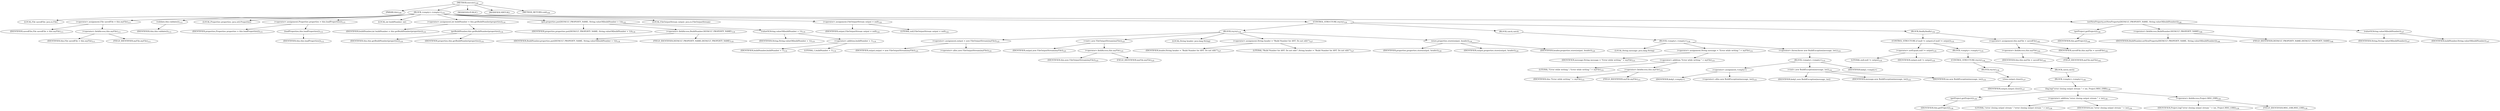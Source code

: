 digraph "execute" {  
"47" [label = <(METHOD,execute)<SUB>109</SUB>> ]
"4" [label = <(PARAM,this)<SUB>109</SUB>> ]
"48" [label = <(BLOCK,&lt;empty&gt;,&lt;empty&gt;)<SUB>110</SUB>> ]
"49" [label = <(LOCAL,File savedFile: java.io.File)> ]
"50" [label = <(&lt;operator&gt;.assignment,File savedFile = this.myFile)<SUB>111</SUB>> ]
"51" [label = <(IDENTIFIER,savedFile,File savedFile = this.myFile)<SUB>111</SUB>> ]
"52" [label = <(&lt;operator&gt;.fieldAccess,this.myFile)<SUB>111</SUB>> ]
"53" [label = <(IDENTIFIER,this,File savedFile = this.myFile)<SUB>111</SUB>> ]
"54" [label = <(FIELD_IDENTIFIER,myFile,myFile)<SUB>111</SUB>> ]
"55" [label = <(validate,this.validate())<SUB>113</SUB>> ]
"3" [label = <(IDENTIFIER,this,this.validate())<SUB>113</SUB>> ]
"56" [label = <(LOCAL,Properties properties: java.util.Properties)> ]
"57" [label = <(&lt;operator&gt;.assignment,Properties properties = this.loadProperties())<SUB>115</SUB>> ]
"58" [label = <(IDENTIFIER,properties,Properties properties = this.loadProperties())<SUB>115</SUB>> ]
"59" [label = <(loadProperties,this.loadProperties())<SUB>115</SUB>> ]
"5" [label = <(IDENTIFIER,this,this.loadProperties())<SUB>115</SUB>> ]
"60" [label = <(LOCAL,int buildNumber: int)> ]
"61" [label = <(&lt;operator&gt;.assignment,int buildNumber = this.getBuildNumber(properties))<SUB>116</SUB>> ]
"62" [label = <(IDENTIFIER,buildNumber,int buildNumber = this.getBuildNumber(properties))<SUB>116</SUB>> ]
"63" [label = <(getBuildNumber,this.getBuildNumber(properties))<SUB>116</SUB>> ]
"6" [label = <(IDENTIFIER,this,this.getBuildNumber(properties))<SUB>116</SUB>> ]
"64" [label = <(IDENTIFIER,properties,this.getBuildNumber(properties))<SUB>116</SUB>> ]
"65" [label = <(put,properties.put(DEFAULT_PROPERTY_NAME, String.valueOf(buildNumber + 1)))<SUB>118</SUB>> ]
"66" [label = <(IDENTIFIER,properties,properties.put(DEFAULT_PROPERTY_NAME, String.valueOf(buildNumber + 1)))<SUB>118</SUB>> ]
"67" [label = <(&lt;operator&gt;.fieldAccess,BuildNumber.DEFAULT_PROPERTY_NAME)<SUB>118</SUB>> ]
"68" [label = <(IDENTIFIER,BuildNumber,properties.put(DEFAULT_PROPERTY_NAME, String.valueOf(buildNumber + 1)))<SUB>118</SUB>> ]
"69" [label = <(FIELD_IDENTIFIER,DEFAULT_PROPERTY_NAME,DEFAULT_PROPERTY_NAME)<SUB>118</SUB>> ]
"70" [label = <(valueOf,String.valueOf(buildNumber + 1))<SUB>119</SUB>> ]
"71" [label = <(IDENTIFIER,String,String.valueOf(buildNumber + 1))<SUB>119</SUB>> ]
"72" [label = <(&lt;operator&gt;.addition,buildNumber + 1)<SUB>119</SUB>> ]
"73" [label = <(IDENTIFIER,buildNumber,buildNumber + 1)<SUB>119</SUB>> ]
"74" [label = <(LITERAL,1,buildNumber + 1)<SUB>119</SUB>> ]
"8" [label = <(LOCAL,FileOutputStream output: java.io.FileOutputStream)> ]
"75" [label = <(&lt;operator&gt;.assignment,FileOutputStream output = null)<SUB>122</SUB>> ]
"76" [label = <(IDENTIFIER,output,FileOutputStream output = null)<SUB>122</SUB>> ]
"77" [label = <(LITERAL,null,FileOutputStream output = null)<SUB>122</SUB>> ]
"78" [label = <(CONTROL_STRUCTURE,try,try)<SUB>124</SUB>> ]
"79" [label = <(BLOCK,try,try)<SUB>124</SUB>> ]
"80" [label = <(&lt;operator&gt;.assignment,output = new FileOutputStream(myFile))<SUB>125</SUB>> ]
"81" [label = <(IDENTIFIER,output,output = new FileOutputStream(myFile))<SUB>125</SUB>> ]
"82" [label = <(&lt;operator&gt;.alloc,new FileOutputStream(myFile))<SUB>125</SUB>> ]
"83" [label = <(&lt;init&gt;,new FileOutputStream(myFile))<SUB>125</SUB>> ]
"7" [label = <(IDENTIFIER,output,new FileOutputStream(myFile))<SUB>125</SUB>> ]
"84" [label = <(&lt;operator&gt;.fieldAccess,this.myFile)<SUB>125</SUB>> ]
"85" [label = <(IDENTIFIER,this,new FileOutputStream(myFile))<SUB>125</SUB>> ]
"86" [label = <(FIELD_IDENTIFIER,myFile,myFile)<SUB>125</SUB>> ]
"87" [label = <(LOCAL,String header: java.lang.String)> ]
"88" [label = <(&lt;operator&gt;.assignment,String header = &quot;Build Number for ANT. Do not edit!&quot;)<SUB>127</SUB>> ]
"89" [label = <(IDENTIFIER,header,String header = &quot;Build Number for ANT. Do not edit!&quot;)<SUB>127</SUB>> ]
"90" [label = <(LITERAL,&quot;Build Number for ANT. Do not edit!&quot;,String header = &quot;Build Number for ANT. Do not edit!&quot;)<SUB>127</SUB>> ]
"91" [label = <(store,properties.store(output, header))<SUB>129</SUB>> ]
"92" [label = <(IDENTIFIER,properties,properties.store(output, header))<SUB>129</SUB>> ]
"93" [label = <(IDENTIFIER,output,properties.store(output, header))<SUB>129</SUB>> ]
"94" [label = <(IDENTIFIER,header,properties.store(output, header))<SUB>129</SUB>> ]
"95" [label = <(BLOCK,catch,catch)> ]
"96" [label = <(BLOCK,&lt;empty&gt;,&lt;empty&gt;)<SUB>130</SUB>> ]
"97" [label = <(LOCAL,String message: java.lang.String)> ]
"98" [label = <(&lt;operator&gt;.assignment,String message = &quot;Error while writing &quot; + myFile)<SUB>131</SUB>> ]
"99" [label = <(IDENTIFIER,message,String message = &quot;Error while writing &quot; + myFile)<SUB>131</SUB>> ]
"100" [label = <(&lt;operator&gt;.addition,&quot;Error while writing &quot; + myFile)<SUB>131</SUB>> ]
"101" [label = <(LITERAL,&quot;Error while writing &quot;,&quot;Error while writing &quot; + myFile)<SUB>131</SUB>> ]
"102" [label = <(&lt;operator&gt;.fieldAccess,this.myFile)<SUB>131</SUB>> ]
"103" [label = <(IDENTIFIER,this,&quot;Error while writing &quot; + myFile)<SUB>131</SUB>> ]
"104" [label = <(FIELD_IDENTIFIER,myFile,myFile)<SUB>131</SUB>> ]
"105" [label = <(&lt;operator&gt;.throw,throw new BuildException(message, ioe);)<SUB>133</SUB>> ]
"106" [label = <(BLOCK,&lt;empty&gt;,&lt;empty&gt;)<SUB>133</SUB>> ]
"107" [label = <(&lt;operator&gt;.assignment,&lt;empty&gt;)> ]
"108" [label = <(IDENTIFIER,$obj1,&lt;empty&gt;)> ]
"109" [label = <(&lt;operator&gt;.alloc,new BuildException(message, ioe))<SUB>133</SUB>> ]
"110" [label = <(&lt;init&gt;,new BuildException(message, ioe))<SUB>133</SUB>> ]
"111" [label = <(IDENTIFIER,$obj1,new BuildException(message, ioe))> ]
"112" [label = <(IDENTIFIER,message,new BuildException(message, ioe))<SUB>133</SUB>> ]
"113" [label = <(IDENTIFIER,ioe,new BuildException(message, ioe))<SUB>133</SUB>> ]
"114" [label = <(IDENTIFIER,$obj1,&lt;empty&gt;)> ]
"115" [label = <(BLOCK,finally,finally)<SUB>134</SUB>> ]
"116" [label = <(CONTROL_STRUCTURE,if (null != output),if (null != output))<SUB>135</SUB>> ]
"117" [label = <(&lt;operator&gt;.notEquals,null != output)<SUB>135</SUB>> ]
"118" [label = <(LITERAL,null,null != output)<SUB>135</SUB>> ]
"119" [label = <(IDENTIFIER,output,null != output)<SUB>135</SUB>> ]
"120" [label = <(BLOCK,&lt;empty&gt;,&lt;empty&gt;)<SUB>135</SUB>> ]
"121" [label = <(CONTROL_STRUCTURE,try,try)<SUB>136</SUB>> ]
"122" [label = <(BLOCK,try,try)<SUB>136</SUB>> ]
"123" [label = <(close,output.close())<SUB>137</SUB>> ]
"124" [label = <(IDENTIFIER,output,output.close())<SUB>137</SUB>> ]
"125" [label = <(BLOCK,catch,catch)> ]
"126" [label = <(BLOCK,&lt;empty&gt;,&lt;empty&gt;)<SUB>138</SUB>> ]
"127" [label = <(log,log(&quot;error closing output stream &quot; + ioe, Project.MSG_ERR))<SUB>139</SUB>> ]
"128" [label = <(getProject,getProject())<SUB>139</SUB>> ]
"9" [label = <(IDENTIFIER,this,getProject())<SUB>139</SUB>> ]
"129" [label = <(&lt;operator&gt;.addition,&quot;error closing output stream &quot; + ioe)<SUB>139</SUB>> ]
"130" [label = <(LITERAL,&quot;error closing output stream &quot;,&quot;error closing output stream &quot; + ioe)<SUB>139</SUB>> ]
"131" [label = <(IDENTIFIER,ioe,&quot;error closing output stream &quot; + ioe)<SUB>139</SUB>> ]
"132" [label = <(&lt;operator&gt;.fieldAccess,Project.MSG_ERR)<SUB>139</SUB>> ]
"133" [label = <(IDENTIFIER,Project,log(&quot;error closing output stream &quot; + ioe, Project.MSG_ERR))<SUB>139</SUB>> ]
"134" [label = <(FIELD_IDENTIFIER,MSG_ERR,MSG_ERR)<SUB>139</SUB>> ]
"135" [label = <(&lt;operator&gt;.assignment,this.myFile = savedFile)<SUB>142</SUB>> ]
"136" [label = <(&lt;operator&gt;.fieldAccess,this.myFile)<SUB>142</SUB>> ]
"137" [label = <(IDENTIFIER,this,this.myFile = savedFile)<SUB>142</SUB>> ]
"138" [label = <(FIELD_IDENTIFIER,myFile,myFile)<SUB>142</SUB>> ]
"139" [label = <(IDENTIFIER,savedFile,this.myFile = savedFile)<SUB>142</SUB>> ]
"140" [label = <(setNewProperty,setNewProperty(DEFAULT_PROPERTY_NAME, String.valueOf(buildNumber)))<SUB>146</SUB>> ]
"141" [label = <(getProject,getProject())<SUB>146</SUB>> ]
"10" [label = <(IDENTIFIER,this,getProject())<SUB>146</SUB>> ]
"142" [label = <(&lt;operator&gt;.fieldAccess,BuildNumber.DEFAULT_PROPERTY_NAME)<SUB>146</SUB>> ]
"143" [label = <(IDENTIFIER,BuildNumber,setNewProperty(DEFAULT_PROPERTY_NAME, String.valueOf(buildNumber)))<SUB>146</SUB>> ]
"144" [label = <(FIELD_IDENTIFIER,DEFAULT_PROPERTY_NAME,DEFAULT_PROPERTY_NAME)<SUB>146</SUB>> ]
"145" [label = <(valueOf,String.valueOf(buildNumber))<SUB>147</SUB>> ]
"146" [label = <(IDENTIFIER,String,String.valueOf(buildNumber))<SUB>147</SUB>> ]
"147" [label = <(IDENTIFIER,buildNumber,String.valueOf(buildNumber))<SUB>147</SUB>> ]
"148" [label = <(MODIFIER,PUBLIC)> ]
"149" [label = <(MODIFIER,VIRTUAL)> ]
"150" [label = <(METHOD_RETURN,void)<SUB>109</SUB>> ]
  "47" -> "4" 
  "47" -> "48" 
  "47" -> "148" 
  "47" -> "149" 
  "47" -> "150" 
  "48" -> "49" 
  "48" -> "50" 
  "48" -> "55" 
  "48" -> "56" 
  "48" -> "57" 
  "48" -> "60" 
  "48" -> "61" 
  "48" -> "65" 
  "48" -> "8" 
  "48" -> "75" 
  "48" -> "78" 
  "48" -> "140" 
  "50" -> "51" 
  "50" -> "52" 
  "52" -> "53" 
  "52" -> "54" 
  "55" -> "3" 
  "57" -> "58" 
  "57" -> "59" 
  "59" -> "5" 
  "61" -> "62" 
  "61" -> "63" 
  "63" -> "6" 
  "63" -> "64" 
  "65" -> "66" 
  "65" -> "67" 
  "65" -> "70" 
  "67" -> "68" 
  "67" -> "69" 
  "70" -> "71" 
  "70" -> "72" 
  "72" -> "73" 
  "72" -> "74" 
  "75" -> "76" 
  "75" -> "77" 
  "78" -> "79" 
  "78" -> "95" 
  "78" -> "115" 
  "79" -> "80" 
  "79" -> "83" 
  "79" -> "87" 
  "79" -> "88" 
  "79" -> "91" 
  "80" -> "81" 
  "80" -> "82" 
  "83" -> "7" 
  "83" -> "84" 
  "84" -> "85" 
  "84" -> "86" 
  "88" -> "89" 
  "88" -> "90" 
  "91" -> "92" 
  "91" -> "93" 
  "91" -> "94" 
  "95" -> "96" 
  "96" -> "97" 
  "96" -> "98" 
  "96" -> "105" 
  "98" -> "99" 
  "98" -> "100" 
  "100" -> "101" 
  "100" -> "102" 
  "102" -> "103" 
  "102" -> "104" 
  "105" -> "106" 
  "106" -> "107" 
  "106" -> "110" 
  "106" -> "114" 
  "107" -> "108" 
  "107" -> "109" 
  "110" -> "111" 
  "110" -> "112" 
  "110" -> "113" 
  "115" -> "116" 
  "115" -> "135" 
  "116" -> "117" 
  "116" -> "120" 
  "117" -> "118" 
  "117" -> "119" 
  "120" -> "121" 
  "121" -> "122" 
  "121" -> "125" 
  "122" -> "123" 
  "123" -> "124" 
  "125" -> "126" 
  "126" -> "127" 
  "127" -> "128" 
  "127" -> "129" 
  "127" -> "132" 
  "128" -> "9" 
  "129" -> "130" 
  "129" -> "131" 
  "132" -> "133" 
  "132" -> "134" 
  "135" -> "136" 
  "135" -> "139" 
  "136" -> "137" 
  "136" -> "138" 
  "140" -> "141" 
  "140" -> "142" 
  "140" -> "145" 
  "141" -> "10" 
  "142" -> "143" 
  "142" -> "144" 
  "145" -> "146" 
  "145" -> "147" 
}
